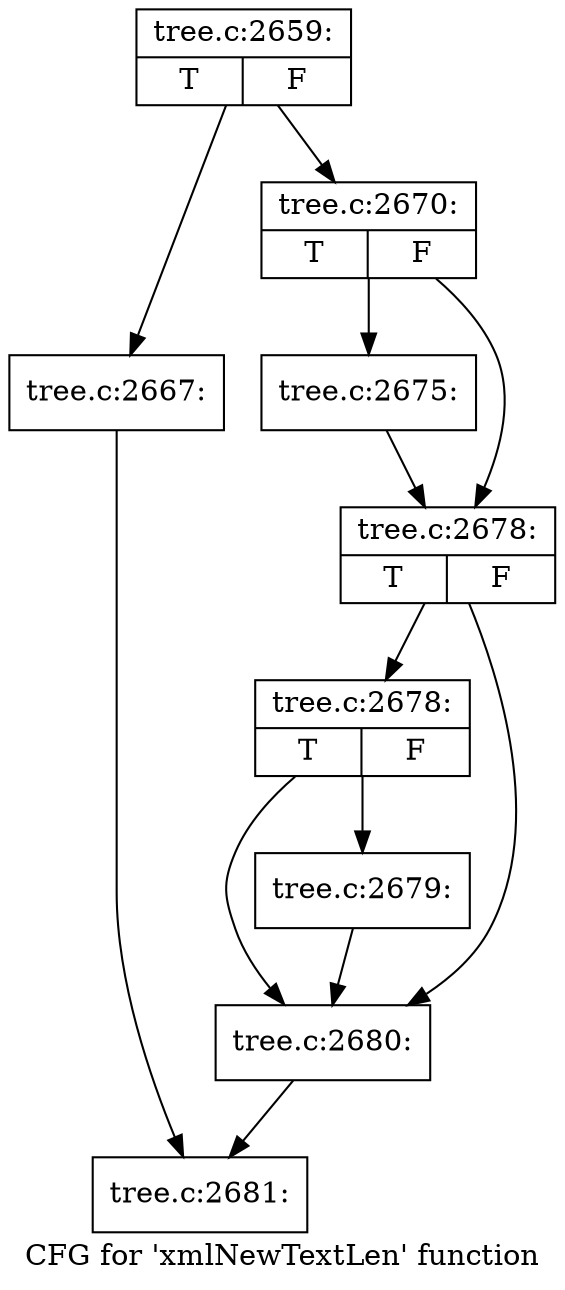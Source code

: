 digraph "CFG for 'xmlNewTextLen' function" {
	label="CFG for 'xmlNewTextLen' function";

	Node0x43b65a0 [shape=record,label="{tree.c:2659:|{<s0>T|<s1>F}}"];
	Node0x43b65a0 -> Node0x41749a0;
	Node0x43b65a0 -> Node0x41749f0;
	Node0x41749a0 [shape=record,label="{tree.c:2667:}"];
	Node0x41749a0 -> Node0x43a97c0;
	Node0x41749f0 [shape=record,label="{tree.c:2670:|{<s0>T|<s1>F}}"];
	Node0x41749f0 -> Node0x43bdff0;
	Node0x41749f0 -> Node0x43be040;
	Node0x43bdff0 [shape=record,label="{tree.c:2675:}"];
	Node0x43bdff0 -> Node0x43be040;
	Node0x43be040 [shape=record,label="{tree.c:2678:|{<s0>T|<s1>F}}"];
	Node0x43be040 -> Node0x43be930;
	Node0x43be040 -> Node0x43be8e0;
	Node0x43be930 [shape=record,label="{tree.c:2678:|{<s0>T|<s1>F}}"];
	Node0x43be930 -> Node0x43be890;
	Node0x43be930 -> Node0x43be8e0;
	Node0x43be890 [shape=record,label="{tree.c:2679:}"];
	Node0x43be890 -> Node0x43be8e0;
	Node0x43be8e0 [shape=record,label="{tree.c:2680:}"];
	Node0x43be8e0 -> Node0x43a97c0;
	Node0x43a97c0 [shape=record,label="{tree.c:2681:}"];
}
